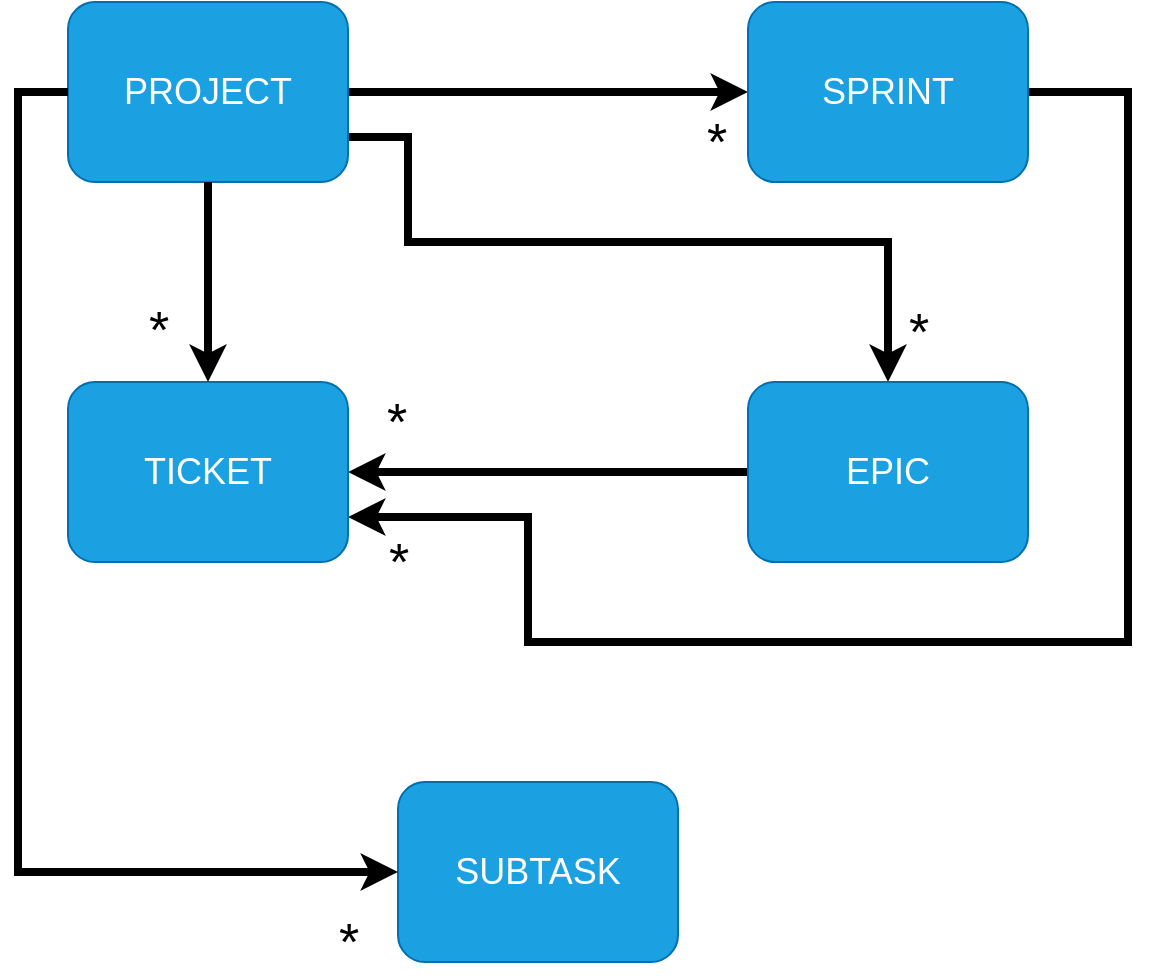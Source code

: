 <mxfile>
    <diagram id="4SCcxjO-vmG8Du7ygVjW" name="Page-1">
        <mxGraphModel dx="1161" dy="919" grid="1" gridSize="10" guides="1" tooltips="1" connect="1" arrows="1" fold="1" page="1" pageScale="1" pageWidth="1169" pageHeight="827" background="#ffffff" math="0" shadow="0">
            <root>
                <mxCell id="0"/>
                <mxCell id="1" parent="0"/>
                <mxCell id="7" style="edgeStyle=none;html=1;exitX=1;exitY=0.5;exitDx=0;exitDy=0;entryX=0;entryY=0.5;entryDx=0;entryDy=0;fontSize=18;strokeWidth=4;strokeColor=#000000;rounded=0;" edge="1" parent="1" source="2" target="3">
                    <mxGeometry relative="1" as="geometry"/>
                </mxCell>
                <mxCell id="15" value="*" style="edgeLabel;html=1;align=center;verticalAlign=middle;resizable=0;points=[];fontSize=26;" vertex="1" connectable="0" parent="7">
                    <mxGeometry x="0.751" y="2" relative="1" as="geometry">
                        <mxPoint x="9" y="27" as="offset"/>
                    </mxGeometry>
                </mxCell>
                <mxCell id="10" style="edgeStyle=orthogonalEdgeStyle;html=1;exitX=1;exitY=0.75;exitDx=0;exitDy=0;entryX=0.5;entryY=0;entryDx=0;entryDy=0;strokeColor=#000000;strokeWidth=4;fontSize=18;rounded=0;" edge="1" parent="1" source="2" target="4">
                    <mxGeometry relative="1" as="geometry">
                        <Array as="points">
                            <mxPoint x="225" y="128"/>
                            <mxPoint x="225" y="180"/>
                            <mxPoint x="465" y="180"/>
                        </Array>
                    </mxGeometry>
                </mxCell>
                <mxCell id="18" value="*" style="edgeLabel;html=1;align=center;verticalAlign=middle;resizable=0;points=[];fontSize=26;" vertex="1" connectable="0" parent="10">
                    <mxGeometry x="0.869" y="-3" relative="1" as="geometry">
                        <mxPoint x="18" as="offset"/>
                    </mxGeometry>
                </mxCell>
                <mxCell id="2" value="&lt;font style=&quot;font-size: 18px;&quot;&gt;PROJECT&lt;/font&gt;" style="rounded=1;whiteSpace=wrap;html=1;fillColor=#1ba1e2;fontColor=#ffffff;strokeColor=#006EAF;" vertex="1" parent="1">
                    <mxGeometry x="55" y="60" width="140" height="90" as="geometry"/>
                </mxCell>
                <mxCell id="11" style="edgeStyle=orthogonalEdgeStyle;html=1;entryX=1;entryY=0.75;entryDx=0;entryDy=0;strokeColor=#000000;strokeWidth=4;fontSize=18;rounded=0;" edge="1" parent="1" source="3" target="5">
                    <mxGeometry relative="1" as="geometry">
                        <Array as="points">
                            <mxPoint x="585" y="105"/>
                            <mxPoint x="585" y="380"/>
                            <mxPoint x="285" y="380"/>
                            <mxPoint x="285" y="318"/>
                        </Array>
                    </mxGeometry>
                </mxCell>
                <mxCell id="16" value="*" style="edgeLabel;html=1;align=center;verticalAlign=middle;resizable=0;points=[];fontSize=26;" vertex="1" connectable="0" parent="11">
                    <mxGeometry x="0.918" relative="1" as="geometry">
                        <mxPoint x="-7" y="22" as="offset"/>
                    </mxGeometry>
                </mxCell>
                <mxCell id="3" value="&lt;font style=&quot;font-size: 18px;&quot;&gt;SPRINT&lt;/font&gt;" style="rounded=1;whiteSpace=wrap;html=1;fillColor=#1ba1e2;fontColor=#ffffff;strokeColor=#006EAF;" vertex="1" parent="1">
                    <mxGeometry x="395" y="60" width="140" height="90" as="geometry"/>
                </mxCell>
                <mxCell id="12" style="edgeStyle=orthogonalEdgeStyle;html=1;entryX=1;entryY=0.5;entryDx=0;entryDy=0;strokeColor=#000000;strokeWidth=4;fontSize=18;rounded=0;" edge="1" parent="1" source="4" target="5">
                    <mxGeometry relative="1" as="geometry"/>
                </mxCell>
                <mxCell id="17" value="*" style="edgeLabel;html=1;align=center;verticalAlign=middle;resizable=0;points=[];fontSize=26;" vertex="1" connectable="0" parent="12">
                    <mxGeometry x="0.449" y="-1" relative="1" as="geometry">
                        <mxPoint x="-31" y="-24" as="offset"/>
                    </mxGeometry>
                </mxCell>
                <mxCell id="4" value="&lt;font style=&quot;font-size: 18px;&quot;&gt;EPIC&lt;/font&gt;" style="rounded=1;whiteSpace=wrap;html=1;fillColor=#1ba1e2;fontColor=#ffffff;strokeColor=#006EAF;" vertex="1" parent="1">
                    <mxGeometry x="395" y="250" width="140" height="90" as="geometry"/>
                </mxCell>
                <mxCell id="5" value="&lt;font style=&quot;font-size: 18px;&quot;&gt;TICKET&lt;/font&gt;" style="rounded=1;whiteSpace=wrap;html=1;fillColor=#1ba1e2;fontColor=#ffffff;strokeColor=#006EAF;" vertex="1" parent="1">
                    <mxGeometry x="55" y="250" width="140" height="90" as="geometry"/>
                </mxCell>
                <mxCell id="6" value="&lt;font style=&quot;font-size: 18px;&quot;&gt;SUBTASK&lt;/font&gt;" style="rounded=1;whiteSpace=wrap;html=1;fillColor=#1ba1e2;fontColor=#ffffff;strokeColor=#006EAF;" vertex="1" parent="1">
                    <mxGeometry x="220" y="450" width="140" height="90" as="geometry"/>
                </mxCell>
                <mxCell id="8" style="edgeStyle=none;html=1;exitX=0.5;exitY=1;exitDx=0;exitDy=0;entryX=0.5;entryY=0;entryDx=0;entryDy=0;fontSize=18;strokeWidth=4;strokeColor=#000000;rounded=0;" edge="1" parent="1" source="2" target="5">
                    <mxGeometry relative="1" as="geometry">
                        <mxPoint x="205.0" y="115" as="sourcePoint"/>
                        <mxPoint x="405" y="115" as="targetPoint"/>
                    </mxGeometry>
                </mxCell>
                <mxCell id="13" value="&lt;font style=&quot;font-size: 26px;&quot;&gt;*&lt;/font&gt;" style="edgeLabel;html=1;align=center;verticalAlign=middle;resizable=0;points=[];fontSize=18;" vertex="1" connectable="0" parent="8">
                    <mxGeometry x="0.473" y="-2" relative="1" as="geometry">
                        <mxPoint x="-23" as="offset"/>
                    </mxGeometry>
                </mxCell>
                <mxCell id="9" style="edgeStyle=orthogonalEdgeStyle;html=1;exitX=0;exitY=0.5;exitDx=0;exitDy=0;entryX=0;entryY=0.5;entryDx=0;entryDy=0;fontSize=18;strokeWidth=4;strokeColor=#000000;rounded=0;" edge="1" parent="1" source="2" target="6">
                    <mxGeometry relative="1" as="geometry">
                        <mxPoint x="315.0" y="220" as="sourcePoint"/>
                        <mxPoint x="315.0" y="320" as="targetPoint"/>
                        <Array as="points">
                            <mxPoint x="30" y="105"/>
                            <mxPoint x="30" y="495"/>
                        </Array>
                    </mxGeometry>
                </mxCell>
                <mxCell id="19" value="*" style="edgeLabel;html=1;align=center;verticalAlign=middle;resizable=0;points=[];fontSize=26;" vertex="1" connectable="0" parent="9">
                    <mxGeometry x="0.897" relative="1" as="geometry">
                        <mxPoint x="6" y="35" as="offset"/>
                    </mxGeometry>
                </mxCell>
            </root>
        </mxGraphModel>
    </diagram>
</mxfile>
